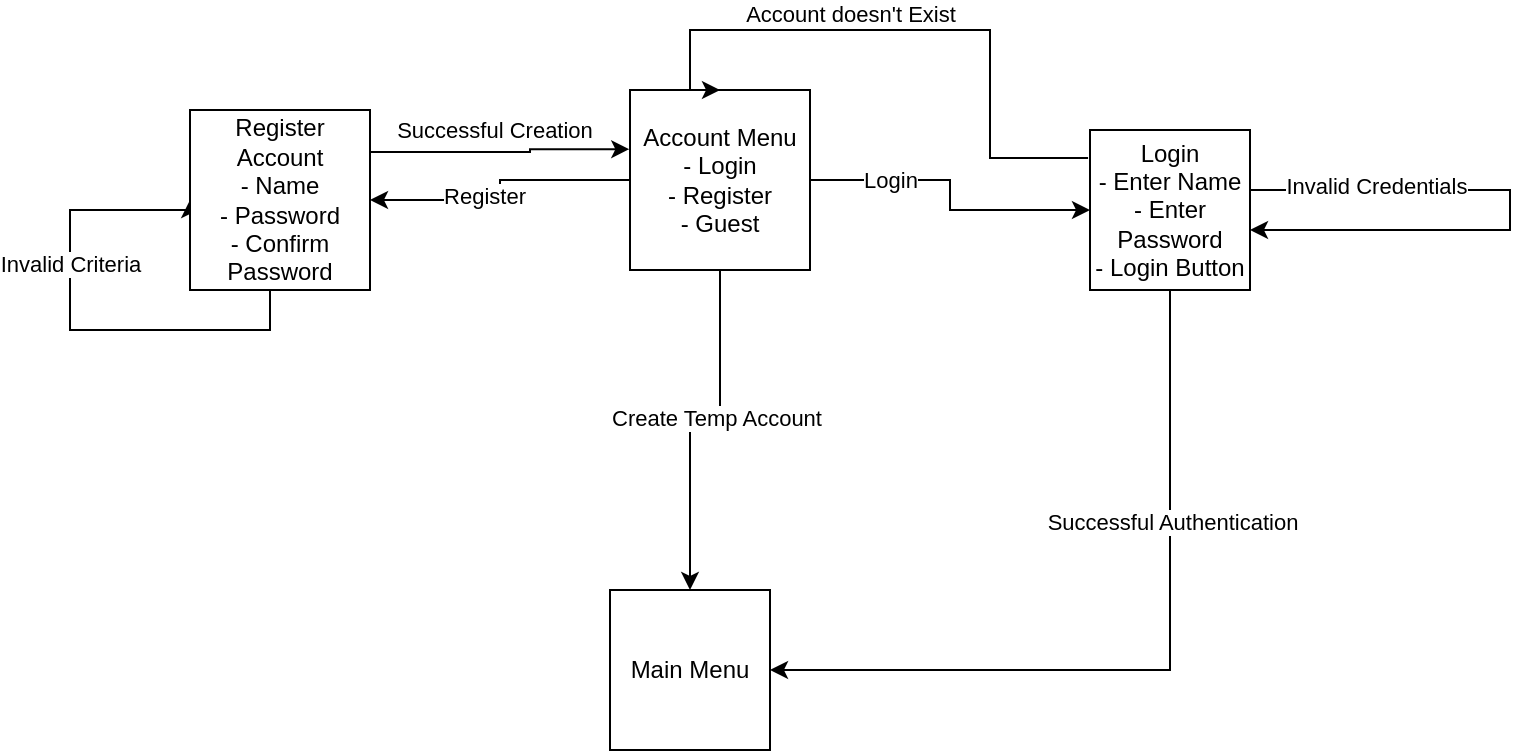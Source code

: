 <mxfile version="21.3.7" type="device">
  <diagram name="Page-1" id="USFggCnFLPCVFnvN9Lyy">
    <mxGraphModel dx="989" dy="549" grid="1" gridSize="10" guides="1" tooltips="1" connect="1" arrows="1" fold="1" page="1" pageScale="1" pageWidth="850" pageHeight="1100" math="0" shadow="0">
      <root>
        <mxCell id="0" />
        <mxCell id="1" parent="0" />
        <mxCell id="dqIHCXjL7Iw0m2zly_ci-4" style="edgeStyle=orthogonalEdgeStyle;rounded=0;orthogonalLoop=1;jettySize=auto;html=1;" edge="1" parent="1" source="dqIHCXjL7Iw0m2zly_ci-1" target="dqIHCXjL7Iw0m2zly_ci-3">
          <mxGeometry relative="1" as="geometry" />
        </mxCell>
        <mxCell id="dqIHCXjL7Iw0m2zly_ci-5" value="Create Temp Account" style="edgeLabel;html=1;align=center;verticalAlign=middle;resizable=0;points=[];" vertex="1" connectable="0" parent="dqIHCXjL7Iw0m2zly_ci-4">
          <mxGeometry x="-0.16" y="-2" relative="1" as="geometry">
            <mxPoint as="offset" />
          </mxGeometry>
        </mxCell>
        <mxCell id="dqIHCXjL7Iw0m2zly_ci-8" style="edgeStyle=orthogonalEdgeStyle;rounded=0;orthogonalLoop=1;jettySize=auto;html=1;entryX=0;entryY=0.5;entryDx=0;entryDy=0;" edge="1" parent="1" source="dqIHCXjL7Iw0m2zly_ci-1" target="dqIHCXjL7Iw0m2zly_ci-7">
          <mxGeometry relative="1" as="geometry" />
        </mxCell>
        <mxCell id="dqIHCXjL7Iw0m2zly_ci-26" value="Login" style="edgeLabel;html=1;align=center;verticalAlign=middle;resizable=0;points=[];" vertex="1" connectable="0" parent="dqIHCXjL7Iw0m2zly_ci-8">
          <mxGeometry x="-0.188" y="1" relative="1" as="geometry">
            <mxPoint x="-23" y="1" as="offset" />
          </mxGeometry>
        </mxCell>
        <mxCell id="dqIHCXjL7Iw0m2zly_ci-25" style="edgeStyle=orthogonalEdgeStyle;rounded=0;orthogonalLoop=1;jettySize=auto;html=1;" edge="1" parent="1" source="dqIHCXjL7Iw0m2zly_ci-1" target="dqIHCXjL7Iw0m2zly_ci-24">
          <mxGeometry relative="1" as="geometry" />
        </mxCell>
        <mxCell id="dqIHCXjL7Iw0m2zly_ci-27" value="Register" style="edgeLabel;html=1;align=center;verticalAlign=middle;resizable=0;points=[];" vertex="1" connectable="0" parent="dqIHCXjL7Iw0m2zly_ci-25">
          <mxGeometry x="0.185" y="-2" relative="1" as="geometry">
            <mxPoint as="offset" />
          </mxGeometry>
        </mxCell>
        <mxCell id="dqIHCXjL7Iw0m2zly_ci-1" value="Account Menu&lt;br&gt;- Login&lt;br&gt;- Register&lt;br&gt;- Guest" style="whiteSpace=wrap;html=1;aspect=fixed;" vertex="1" parent="1">
          <mxGeometry x="370" y="240" width="90" height="90" as="geometry" />
        </mxCell>
        <mxCell id="dqIHCXjL7Iw0m2zly_ci-3" value="Main Menu" style="whiteSpace=wrap;html=1;aspect=fixed;" vertex="1" parent="1">
          <mxGeometry x="360" y="490" width="80" height="80" as="geometry" />
        </mxCell>
        <mxCell id="dqIHCXjL7Iw0m2zly_ci-9" style="edgeStyle=orthogonalEdgeStyle;rounded=0;orthogonalLoop=1;jettySize=auto;html=1;entryX=1;entryY=0.5;entryDx=0;entryDy=0;" edge="1" parent="1" source="dqIHCXjL7Iw0m2zly_ci-7" target="dqIHCXjL7Iw0m2zly_ci-3">
          <mxGeometry relative="1" as="geometry">
            <Array as="points">
              <mxPoint x="640" y="530" />
            </Array>
          </mxGeometry>
        </mxCell>
        <mxCell id="dqIHCXjL7Iw0m2zly_ci-10" value="Successful Authentication" style="edgeLabel;html=1;align=center;verticalAlign=middle;resizable=0;points=[];" vertex="1" connectable="0" parent="dqIHCXjL7Iw0m2zly_ci-9">
          <mxGeometry x="-0.405" y="1" relative="1" as="geometry">
            <mxPoint as="offset" />
          </mxGeometry>
        </mxCell>
        <mxCell id="dqIHCXjL7Iw0m2zly_ci-13" style="edgeStyle=orthogonalEdgeStyle;rounded=0;orthogonalLoop=1;jettySize=auto;html=1;entryX=0.5;entryY=0;entryDx=0;entryDy=0;exitX=-0.012;exitY=0.175;exitDx=0;exitDy=0;exitPerimeter=0;" edge="1" parent="1" source="dqIHCXjL7Iw0m2zly_ci-7" target="dqIHCXjL7Iw0m2zly_ci-1">
          <mxGeometry relative="1" as="geometry">
            <Array as="points">
              <mxPoint x="550" y="274" />
              <mxPoint x="550" y="210" />
              <mxPoint x="400" y="210" />
            </Array>
          </mxGeometry>
        </mxCell>
        <mxCell id="dqIHCXjL7Iw0m2zly_ci-15" value="Account doesn&#39;t Exist&lt;br&gt;" style="edgeLabel;html=1;align=center;verticalAlign=middle;resizable=0;points=[];" vertex="1" connectable="0" parent="dqIHCXjL7Iw0m2zly_ci-13">
          <mxGeometry x="-0.412" y="-3" relative="1" as="geometry">
            <mxPoint x="-73" y="-31" as="offset" />
          </mxGeometry>
        </mxCell>
        <mxCell id="dqIHCXjL7Iw0m2zly_ci-7" value="Login&lt;br&gt;- Enter Name&lt;br&gt;- Enter Password&lt;br&gt;- Login Button" style="whiteSpace=wrap;html=1;aspect=fixed;" vertex="1" parent="1">
          <mxGeometry x="600" y="260" width="80" height="80" as="geometry" />
        </mxCell>
        <mxCell id="dqIHCXjL7Iw0m2zly_ci-11" style="edgeStyle=orthogonalEdgeStyle;rounded=0;orthogonalLoop=1;jettySize=auto;html=1;" edge="1" parent="1" source="dqIHCXjL7Iw0m2zly_ci-7" target="dqIHCXjL7Iw0m2zly_ci-7">
          <mxGeometry relative="1" as="geometry">
            <Array as="points">
              <mxPoint x="810" y="300" />
            </Array>
          </mxGeometry>
        </mxCell>
        <mxCell id="dqIHCXjL7Iw0m2zly_ci-12" value="Invalid Credentials" style="edgeLabel;html=1;align=center;verticalAlign=middle;resizable=0;points=[];" vertex="1" connectable="0" parent="dqIHCXjL7Iw0m2zly_ci-11">
          <mxGeometry x="-0.554" y="2" relative="1" as="geometry">
            <mxPoint as="offset" />
          </mxGeometry>
        </mxCell>
        <mxCell id="dqIHCXjL7Iw0m2zly_ci-29" style="edgeStyle=orthogonalEdgeStyle;rounded=0;orthogonalLoop=1;jettySize=auto;html=1;entryX=-0.004;entryY=0.329;entryDx=0;entryDy=0;entryPerimeter=0;" edge="1" parent="1" source="dqIHCXjL7Iw0m2zly_ci-24" target="dqIHCXjL7Iw0m2zly_ci-1">
          <mxGeometry relative="1" as="geometry">
            <mxPoint x="360" y="270" as="targetPoint" />
            <Array as="points">
              <mxPoint x="320" y="271" />
              <mxPoint x="320" y="270" />
            </Array>
          </mxGeometry>
        </mxCell>
        <mxCell id="dqIHCXjL7Iw0m2zly_ci-30" value="Successful Creation" style="edgeLabel;html=1;align=center;verticalAlign=middle;resizable=0;points=[];" vertex="1" connectable="0" parent="dqIHCXjL7Iw0m2zly_ci-29">
          <mxGeometry x="-0.276" relative="1" as="geometry">
            <mxPoint x="14" y="-11" as="offset" />
          </mxGeometry>
        </mxCell>
        <mxCell id="dqIHCXjL7Iw0m2zly_ci-31" value="Invalid Criteria" style="edgeStyle=orthogonalEdgeStyle;rounded=0;orthogonalLoop=1;jettySize=auto;html=1;entryX=0;entryY=0.5;entryDx=0;entryDy=0;" edge="1" parent="1" source="dqIHCXjL7Iw0m2zly_ci-24" target="dqIHCXjL7Iw0m2zly_ci-24">
          <mxGeometry x="0.25" relative="1" as="geometry">
            <mxPoint x="60" y="360" as="targetPoint" />
            <Array as="points">
              <mxPoint x="190" y="360" />
              <mxPoint x="90" y="360" />
              <mxPoint x="90" y="300" />
            </Array>
            <mxPoint as="offset" />
          </mxGeometry>
        </mxCell>
        <mxCell id="dqIHCXjL7Iw0m2zly_ci-24" value="Register Account&lt;br&gt;- Name&lt;br&gt;- Password&lt;br&gt;- Confirm Password" style="whiteSpace=wrap;html=1;aspect=fixed;" vertex="1" parent="1">
          <mxGeometry x="150" y="250" width="90" height="90" as="geometry" />
        </mxCell>
      </root>
    </mxGraphModel>
  </diagram>
</mxfile>
